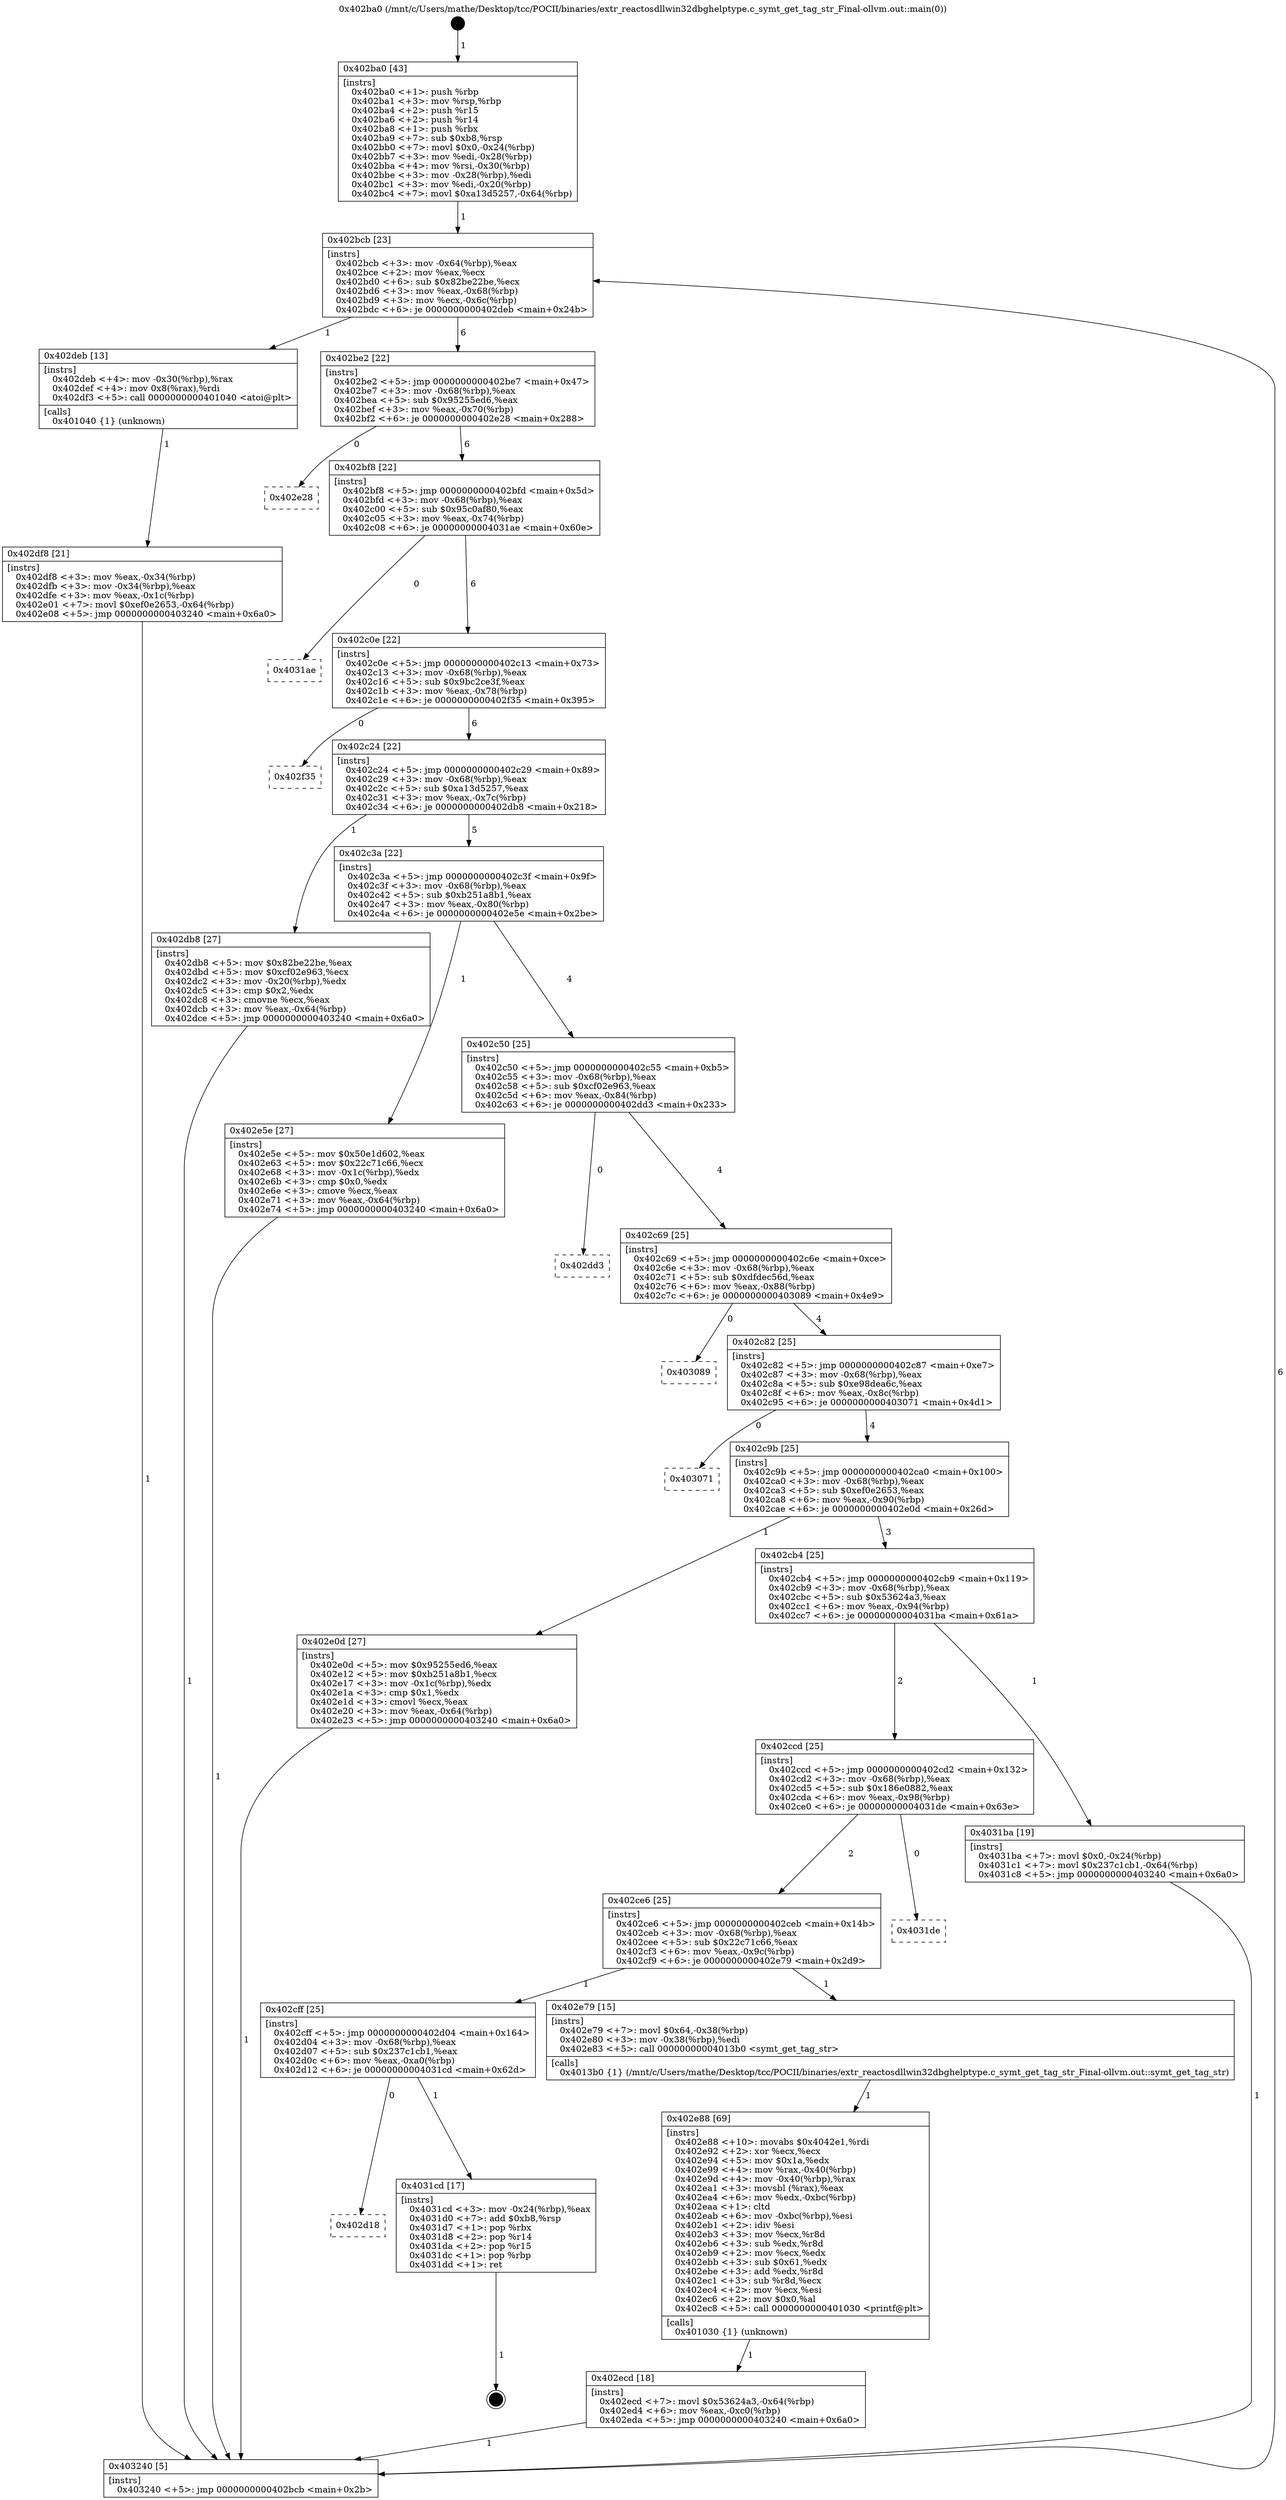 digraph "0x402ba0" {
  label = "0x402ba0 (/mnt/c/Users/mathe/Desktop/tcc/POCII/binaries/extr_reactosdllwin32dbghelptype.c_symt_get_tag_str_Final-ollvm.out::main(0))"
  labelloc = "t"
  node[shape=record]

  Entry [label="",width=0.3,height=0.3,shape=circle,fillcolor=black,style=filled]
  "0x402bcb" [label="{
     0x402bcb [23]\l
     | [instrs]\l
     &nbsp;&nbsp;0x402bcb \<+3\>: mov -0x64(%rbp),%eax\l
     &nbsp;&nbsp;0x402bce \<+2\>: mov %eax,%ecx\l
     &nbsp;&nbsp;0x402bd0 \<+6\>: sub $0x82be22be,%ecx\l
     &nbsp;&nbsp;0x402bd6 \<+3\>: mov %eax,-0x68(%rbp)\l
     &nbsp;&nbsp;0x402bd9 \<+3\>: mov %ecx,-0x6c(%rbp)\l
     &nbsp;&nbsp;0x402bdc \<+6\>: je 0000000000402deb \<main+0x24b\>\l
  }"]
  "0x402deb" [label="{
     0x402deb [13]\l
     | [instrs]\l
     &nbsp;&nbsp;0x402deb \<+4\>: mov -0x30(%rbp),%rax\l
     &nbsp;&nbsp;0x402def \<+4\>: mov 0x8(%rax),%rdi\l
     &nbsp;&nbsp;0x402df3 \<+5\>: call 0000000000401040 \<atoi@plt\>\l
     | [calls]\l
     &nbsp;&nbsp;0x401040 \{1\} (unknown)\l
  }"]
  "0x402be2" [label="{
     0x402be2 [22]\l
     | [instrs]\l
     &nbsp;&nbsp;0x402be2 \<+5\>: jmp 0000000000402be7 \<main+0x47\>\l
     &nbsp;&nbsp;0x402be7 \<+3\>: mov -0x68(%rbp),%eax\l
     &nbsp;&nbsp;0x402bea \<+5\>: sub $0x95255ed6,%eax\l
     &nbsp;&nbsp;0x402bef \<+3\>: mov %eax,-0x70(%rbp)\l
     &nbsp;&nbsp;0x402bf2 \<+6\>: je 0000000000402e28 \<main+0x288\>\l
  }"]
  Exit [label="",width=0.3,height=0.3,shape=circle,fillcolor=black,style=filled,peripheries=2]
  "0x402e28" [label="{
     0x402e28\l
  }", style=dashed]
  "0x402bf8" [label="{
     0x402bf8 [22]\l
     | [instrs]\l
     &nbsp;&nbsp;0x402bf8 \<+5\>: jmp 0000000000402bfd \<main+0x5d\>\l
     &nbsp;&nbsp;0x402bfd \<+3\>: mov -0x68(%rbp),%eax\l
     &nbsp;&nbsp;0x402c00 \<+5\>: sub $0x95c0af80,%eax\l
     &nbsp;&nbsp;0x402c05 \<+3\>: mov %eax,-0x74(%rbp)\l
     &nbsp;&nbsp;0x402c08 \<+6\>: je 00000000004031ae \<main+0x60e\>\l
  }"]
  "0x402d18" [label="{
     0x402d18\l
  }", style=dashed]
  "0x4031ae" [label="{
     0x4031ae\l
  }", style=dashed]
  "0x402c0e" [label="{
     0x402c0e [22]\l
     | [instrs]\l
     &nbsp;&nbsp;0x402c0e \<+5\>: jmp 0000000000402c13 \<main+0x73\>\l
     &nbsp;&nbsp;0x402c13 \<+3\>: mov -0x68(%rbp),%eax\l
     &nbsp;&nbsp;0x402c16 \<+5\>: sub $0x9bc2ce3f,%eax\l
     &nbsp;&nbsp;0x402c1b \<+3\>: mov %eax,-0x78(%rbp)\l
     &nbsp;&nbsp;0x402c1e \<+6\>: je 0000000000402f35 \<main+0x395\>\l
  }"]
  "0x4031cd" [label="{
     0x4031cd [17]\l
     | [instrs]\l
     &nbsp;&nbsp;0x4031cd \<+3\>: mov -0x24(%rbp),%eax\l
     &nbsp;&nbsp;0x4031d0 \<+7\>: add $0xb8,%rsp\l
     &nbsp;&nbsp;0x4031d7 \<+1\>: pop %rbx\l
     &nbsp;&nbsp;0x4031d8 \<+2\>: pop %r14\l
     &nbsp;&nbsp;0x4031da \<+2\>: pop %r15\l
     &nbsp;&nbsp;0x4031dc \<+1\>: pop %rbp\l
     &nbsp;&nbsp;0x4031dd \<+1\>: ret\l
  }"]
  "0x402f35" [label="{
     0x402f35\l
  }", style=dashed]
  "0x402c24" [label="{
     0x402c24 [22]\l
     | [instrs]\l
     &nbsp;&nbsp;0x402c24 \<+5\>: jmp 0000000000402c29 \<main+0x89\>\l
     &nbsp;&nbsp;0x402c29 \<+3\>: mov -0x68(%rbp),%eax\l
     &nbsp;&nbsp;0x402c2c \<+5\>: sub $0xa13d5257,%eax\l
     &nbsp;&nbsp;0x402c31 \<+3\>: mov %eax,-0x7c(%rbp)\l
     &nbsp;&nbsp;0x402c34 \<+6\>: je 0000000000402db8 \<main+0x218\>\l
  }"]
  "0x402ecd" [label="{
     0x402ecd [18]\l
     | [instrs]\l
     &nbsp;&nbsp;0x402ecd \<+7\>: movl $0x53624a3,-0x64(%rbp)\l
     &nbsp;&nbsp;0x402ed4 \<+6\>: mov %eax,-0xc0(%rbp)\l
     &nbsp;&nbsp;0x402eda \<+5\>: jmp 0000000000403240 \<main+0x6a0\>\l
  }"]
  "0x402db8" [label="{
     0x402db8 [27]\l
     | [instrs]\l
     &nbsp;&nbsp;0x402db8 \<+5\>: mov $0x82be22be,%eax\l
     &nbsp;&nbsp;0x402dbd \<+5\>: mov $0xcf02e963,%ecx\l
     &nbsp;&nbsp;0x402dc2 \<+3\>: mov -0x20(%rbp),%edx\l
     &nbsp;&nbsp;0x402dc5 \<+3\>: cmp $0x2,%edx\l
     &nbsp;&nbsp;0x402dc8 \<+3\>: cmovne %ecx,%eax\l
     &nbsp;&nbsp;0x402dcb \<+3\>: mov %eax,-0x64(%rbp)\l
     &nbsp;&nbsp;0x402dce \<+5\>: jmp 0000000000403240 \<main+0x6a0\>\l
  }"]
  "0x402c3a" [label="{
     0x402c3a [22]\l
     | [instrs]\l
     &nbsp;&nbsp;0x402c3a \<+5\>: jmp 0000000000402c3f \<main+0x9f\>\l
     &nbsp;&nbsp;0x402c3f \<+3\>: mov -0x68(%rbp),%eax\l
     &nbsp;&nbsp;0x402c42 \<+5\>: sub $0xb251a8b1,%eax\l
     &nbsp;&nbsp;0x402c47 \<+3\>: mov %eax,-0x80(%rbp)\l
     &nbsp;&nbsp;0x402c4a \<+6\>: je 0000000000402e5e \<main+0x2be\>\l
  }"]
  "0x403240" [label="{
     0x403240 [5]\l
     | [instrs]\l
     &nbsp;&nbsp;0x403240 \<+5\>: jmp 0000000000402bcb \<main+0x2b\>\l
  }"]
  "0x402ba0" [label="{
     0x402ba0 [43]\l
     | [instrs]\l
     &nbsp;&nbsp;0x402ba0 \<+1\>: push %rbp\l
     &nbsp;&nbsp;0x402ba1 \<+3\>: mov %rsp,%rbp\l
     &nbsp;&nbsp;0x402ba4 \<+2\>: push %r15\l
     &nbsp;&nbsp;0x402ba6 \<+2\>: push %r14\l
     &nbsp;&nbsp;0x402ba8 \<+1\>: push %rbx\l
     &nbsp;&nbsp;0x402ba9 \<+7\>: sub $0xb8,%rsp\l
     &nbsp;&nbsp;0x402bb0 \<+7\>: movl $0x0,-0x24(%rbp)\l
     &nbsp;&nbsp;0x402bb7 \<+3\>: mov %edi,-0x28(%rbp)\l
     &nbsp;&nbsp;0x402bba \<+4\>: mov %rsi,-0x30(%rbp)\l
     &nbsp;&nbsp;0x402bbe \<+3\>: mov -0x28(%rbp),%edi\l
     &nbsp;&nbsp;0x402bc1 \<+3\>: mov %edi,-0x20(%rbp)\l
     &nbsp;&nbsp;0x402bc4 \<+7\>: movl $0xa13d5257,-0x64(%rbp)\l
  }"]
  "0x402df8" [label="{
     0x402df8 [21]\l
     | [instrs]\l
     &nbsp;&nbsp;0x402df8 \<+3\>: mov %eax,-0x34(%rbp)\l
     &nbsp;&nbsp;0x402dfb \<+3\>: mov -0x34(%rbp),%eax\l
     &nbsp;&nbsp;0x402dfe \<+3\>: mov %eax,-0x1c(%rbp)\l
     &nbsp;&nbsp;0x402e01 \<+7\>: movl $0xef0e2653,-0x64(%rbp)\l
     &nbsp;&nbsp;0x402e08 \<+5\>: jmp 0000000000403240 \<main+0x6a0\>\l
  }"]
  "0x402e88" [label="{
     0x402e88 [69]\l
     | [instrs]\l
     &nbsp;&nbsp;0x402e88 \<+10\>: movabs $0x4042e1,%rdi\l
     &nbsp;&nbsp;0x402e92 \<+2\>: xor %ecx,%ecx\l
     &nbsp;&nbsp;0x402e94 \<+5\>: mov $0x1a,%edx\l
     &nbsp;&nbsp;0x402e99 \<+4\>: mov %rax,-0x40(%rbp)\l
     &nbsp;&nbsp;0x402e9d \<+4\>: mov -0x40(%rbp),%rax\l
     &nbsp;&nbsp;0x402ea1 \<+3\>: movsbl (%rax),%eax\l
     &nbsp;&nbsp;0x402ea4 \<+6\>: mov %edx,-0xbc(%rbp)\l
     &nbsp;&nbsp;0x402eaa \<+1\>: cltd\l
     &nbsp;&nbsp;0x402eab \<+6\>: mov -0xbc(%rbp),%esi\l
     &nbsp;&nbsp;0x402eb1 \<+2\>: idiv %esi\l
     &nbsp;&nbsp;0x402eb3 \<+3\>: mov %ecx,%r8d\l
     &nbsp;&nbsp;0x402eb6 \<+3\>: sub %edx,%r8d\l
     &nbsp;&nbsp;0x402eb9 \<+2\>: mov %ecx,%edx\l
     &nbsp;&nbsp;0x402ebb \<+3\>: sub $0x61,%edx\l
     &nbsp;&nbsp;0x402ebe \<+3\>: add %edx,%r8d\l
     &nbsp;&nbsp;0x402ec1 \<+3\>: sub %r8d,%ecx\l
     &nbsp;&nbsp;0x402ec4 \<+2\>: mov %ecx,%esi\l
     &nbsp;&nbsp;0x402ec6 \<+2\>: mov $0x0,%al\l
     &nbsp;&nbsp;0x402ec8 \<+5\>: call 0000000000401030 \<printf@plt\>\l
     | [calls]\l
     &nbsp;&nbsp;0x401030 \{1\} (unknown)\l
  }"]
  "0x402e5e" [label="{
     0x402e5e [27]\l
     | [instrs]\l
     &nbsp;&nbsp;0x402e5e \<+5\>: mov $0x50e1d602,%eax\l
     &nbsp;&nbsp;0x402e63 \<+5\>: mov $0x22c71c66,%ecx\l
     &nbsp;&nbsp;0x402e68 \<+3\>: mov -0x1c(%rbp),%edx\l
     &nbsp;&nbsp;0x402e6b \<+3\>: cmp $0x0,%edx\l
     &nbsp;&nbsp;0x402e6e \<+3\>: cmove %ecx,%eax\l
     &nbsp;&nbsp;0x402e71 \<+3\>: mov %eax,-0x64(%rbp)\l
     &nbsp;&nbsp;0x402e74 \<+5\>: jmp 0000000000403240 \<main+0x6a0\>\l
  }"]
  "0x402c50" [label="{
     0x402c50 [25]\l
     | [instrs]\l
     &nbsp;&nbsp;0x402c50 \<+5\>: jmp 0000000000402c55 \<main+0xb5\>\l
     &nbsp;&nbsp;0x402c55 \<+3\>: mov -0x68(%rbp),%eax\l
     &nbsp;&nbsp;0x402c58 \<+5\>: sub $0xcf02e963,%eax\l
     &nbsp;&nbsp;0x402c5d \<+6\>: mov %eax,-0x84(%rbp)\l
     &nbsp;&nbsp;0x402c63 \<+6\>: je 0000000000402dd3 \<main+0x233\>\l
  }"]
  "0x402cff" [label="{
     0x402cff [25]\l
     | [instrs]\l
     &nbsp;&nbsp;0x402cff \<+5\>: jmp 0000000000402d04 \<main+0x164\>\l
     &nbsp;&nbsp;0x402d04 \<+3\>: mov -0x68(%rbp),%eax\l
     &nbsp;&nbsp;0x402d07 \<+5\>: sub $0x237c1cb1,%eax\l
     &nbsp;&nbsp;0x402d0c \<+6\>: mov %eax,-0xa0(%rbp)\l
     &nbsp;&nbsp;0x402d12 \<+6\>: je 00000000004031cd \<main+0x62d\>\l
  }"]
  "0x402dd3" [label="{
     0x402dd3\l
  }", style=dashed]
  "0x402c69" [label="{
     0x402c69 [25]\l
     | [instrs]\l
     &nbsp;&nbsp;0x402c69 \<+5\>: jmp 0000000000402c6e \<main+0xce\>\l
     &nbsp;&nbsp;0x402c6e \<+3\>: mov -0x68(%rbp),%eax\l
     &nbsp;&nbsp;0x402c71 \<+5\>: sub $0xdfdec56d,%eax\l
     &nbsp;&nbsp;0x402c76 \<+6\>: mov %eax,-0x88(%rbp)\l
     &nbsp;&nbsp;0x402c7c \<+6\>: je 0000000000403089 \<main+0x4e9\>\l
  }"]
  "0x402e79" [label="{
     0x402e79 [15]\l
     | [instrs]\l
     &nbsp;&nbsp;0x402e79 \<+7\>: movl $0x64,-0x38(%rbp)\l
     &nbsp;&nbsp;0x402e80 \<+3\>: mov -0x38(%rbp),%edi\l
     &nbsp;&nbsp;0x402e83 \<+5\>: call 00000000004013b0 \<symt_get_tag_str\>\l
     | [calls]\l
     &nbsp;&nbsp;0x4013b0 \{1\} (/mnt/c/Users/mathe/Desktop/tcc/POCII/binaries/extr_reactosdllwin32dbghelptype.c_symt_get_tag_str_Final-ollvm.out::symt_get_tag_str)\l
  }"]
  "0x403089" [label="{
     0x403089\l
  }", style=dashed]
  "0x402c82" [label="{
     0x402c82 [25]\l
     | [instrs]\l
     &nbsp;&nbsp;0x402c82 \<+5\>: jmp 0000000000402c87 \<main+0xe7\>\l
     &nbsp;&nbsp;0x402c87 \<+3\>: mov -0x68(%rbp),%eax\l
     &nbsp;&nbsp;0x402c8a \<+5\>: sub $0xe98dea6c,%eax\l
     &nbsp;&nbsp;0x402c8f \<+6\>: mov %eax,-0x8c(%rbp)\l
     &nbsp;&nbsp;0x402c95 \<+6\>: je 0000000000403071 \<main+0x4d1\>\l
  }"]
  "0x402ce6" [label="{
     0x402ce6 [25]\l
     | [instrs]\l
     &nbsp;&nbsp;0x402ce6 \<+5\>: jmp 0000000000402ceb \<main+0x14b\>\l
     &nbsp;&nbsp;0x402ceb \<+3\>: mov -0x68(%rbp),%eax\l
     &nbsp;&nbsp;0x402cee \<+5\>: sub $0x22c71c66,%eax\l
     &nbsp;&nbsp;0x402cf3 \<+6\>: mov %eax,-0x9c(%rbp)\l
     &nbsp;&nbsp;0x402cf9 \<+6\>: je 0000000000402e79 \<main+0x2d9\>\l
  }"]
  "0x403071" [label="{
     0x403071\l
  }", style=dashed]
  "0x402c9b" [label="{
     0x402c9b [25]\l
     | [instrs]\l
     &nbsp;&nbsp;0x402c9b \<+5\>: jmp 0000000000402ca0 \<main+0x100\>\l
     &nbsp;&nbsp;0x402ca0 \<+3\>: mov -0x68(%rbp),%eax\l
     &nbsp;&nbsp;0x402ca3 \<+5\>: sub $0xef0e2653,%eax\l
     &nbsp;&nbsp;0x402ca8 \<+6\>: mov %eax,-0x90(%rbp)\l
     &nbsp;&nbsp;0x402cae \<+6\>: je 0000000000402e0d \<main+0x26d\>\l
  }"]
  "0x4031de" [label="{
     0x4031de\l
  }", style=dashed]
  "0x402e0d" [label="{
     0x402e0d [27]\l
     | [instrs]\l
     &nbsp;&nbsp;0x402e0d \<+5\>: mov $0x95255ed6,%eax\l
     &nbsp;&nbsp;0x402e12 \<+5\>: mov $0xb251a8b1,%ecx\l
     &nbsp;&nbsp;0x402e17 \<+3\>: mov -0x1c(%rbp),%edx\l
     &nbsp;&nbsp;0x402e1a \<+3\>: cmp $0x1,%edx\l
     &nbsp;&nbsp;0x402e1d \<+3\>: cmovl %ecx,%eax\l
     &nbsp;&nbsp;0x402e20 \<+3\>: mov %eax,-0x64(%rbp)\l
     &nbsp;&nbsp;0x402e23 \<+5\>: jmp 0000000000403240 \<main+0x6a0\>\l
  }"]
  "0x402cb4" [label="{
     0x402cb4 [25]\l
     | [instrs]\l
     &nbsp;&nbsp;0x402cb4 \<+5\>: jmp 0000000000402cb9 \<main+0x119\>\l
     &nbsp;&nbsp;0x402cb9 \<+3\>: mov -0x68(%rbp),%eax\l
     &nbsp;&nbsp;0x402cbc \<+5\>: sub $0x53624a3,%eax\l
     &nbsp;&nbsp;0x402cc1 \<+6\>: mov %eax,-0x94(%rbp)\l
     &nbsp;&nbsp;0x402cc7 \<+6\>: je 00000000004031ba \<main+0x61a\>\l
  }"]
  "0x402ccd" [label="{
     0x402ccd [25]\l
     | [instrs]\l
     &nbsp;&nbsp;0x402ccd \<+5\>: jmp 0000000000402cd2 \<main+0x132\>\l
     &nbsp;&nbsp;0x402cd2 \<+3\>: mov -0x68(%rbp),%eax\l
     &nbsp;&nbsp;0x402cd5 \<+5\>: sub $0x186e0882,%eax\l
     &nbsp;&nbsp;0x402cda \<+6\>: mov %eax,-0x98(%rbp)\l
     &nbsp;&nbsp;0x402ce0 \<+6\>: je 00000000004031de \<main+0x63e\>\l
  }"]
  "0x4031ba" [label="{
     0x4031ba [19]\l
     | [instrs]\l
     &nbsp;&nbsp;0x4031ba \<+7\>: movl $0x0,-0x24(%rbp)\l
     &nbsp;&nbsp;0x4031c1 \<+7\>: movl $0x237c1cb1,-0x64(%rbp)\l
     &nbsp;&nbsp;0x4031c8 \<+5\>: jmp 0000000000403240 \<main+0x6a0\>\l
  }"]
  Entry -> "0x402ba0" [label=" 1"]
  "0x402bcb" -> "0x402deb" [label=" 1"]
  "0x402bcb" -> "0x402be2" [label=" 6"]
  "0x4031cd" -> Exit [label=" 1"]
  "0x402be2" -> "0x402e28" [label=" 0"]
  "0x402be2" -> "0x402bf8" [label=" 6"]
  "0x402cff" -> "0x402d18" [label=" 0"]
  "0x402bf8" -> "0x4031ae" [label=" 0"]
  "0x402bf8" -> "0x402c0e" [label=" 6"]
  "0x402cff" -> "0x4031cd" [label=" 1"]
  "0x402c0e" -> "0x402f35" [label=" 0"]
  "0x402c0e" -> "0x402c24" [label=" 6"]
  "0x4031ba" -> "0x403240" [label=" 1"]
  "0x402c24" -> "0x402db8" [label=" 1"]
  "0x402c24" -> "0x402c3a" [label=" 5"]
  "0x402db8" -> "0x403240" [label=" 1"]
  "0x402ba0" -> "0x402bcb" [label=" 1"]
  "0x403240" -> "0x402bcb" [label=" 6"]
  "0x402deb" -> "0x402df8" [label=" 1"]
  "0x402df8" -> "0x403240" [label=" 1"]
  "0x402ecd" -> "0x403240" [label=" 1"]
  "0x402c3a" -> "0x402e5e" [label=" 1"]
  "0x402c3a" -> "0x402c50" [label=" 4"]
  "0x402e88" -> "0x402ecd" [label=" 1"]
  "0x402c50" -> "0x402dd3" [label=" 0"]
  "0x402c50" -> "0x402c69" [label=" 4"]
  "0x402e79" -> "0x402e88" [label=" 1"]
  "0x402c69" -> "0x403089" [label=" 0"]
  "0x402c69" -> "0x402c82" [label=" 4"]
  "0x402ce6" -> "0x402cff" [label=" 1"]
  "0x402c82" -> "0x403071" [label=" 0"]
  "0x402c82" -> "0x402c9b" [label=" 4"]
  "0x402ce6" -> "0x402e79" [label=" 1"]
  "0x402c9b" -> "0x402e0d" [label=" 1"]
  "0x402c9b" -> "0x402cb4" [label=" 3"]
  "0x402e0d" -> "0x403240" [label=" 1"]
  "0x402e5e" -> "0x403240" [label=" 1"]
  "0x402ccd" -> "0x402ce6" [label=" 2"]
  "0x402cb4" -> "0x4031ba" [label=" 1"]
  "0x402cb4" -> "0x402ccd" [label=" 2"]
  "0x402ccd" -> "0x4031de" [label=" 0"]
}
